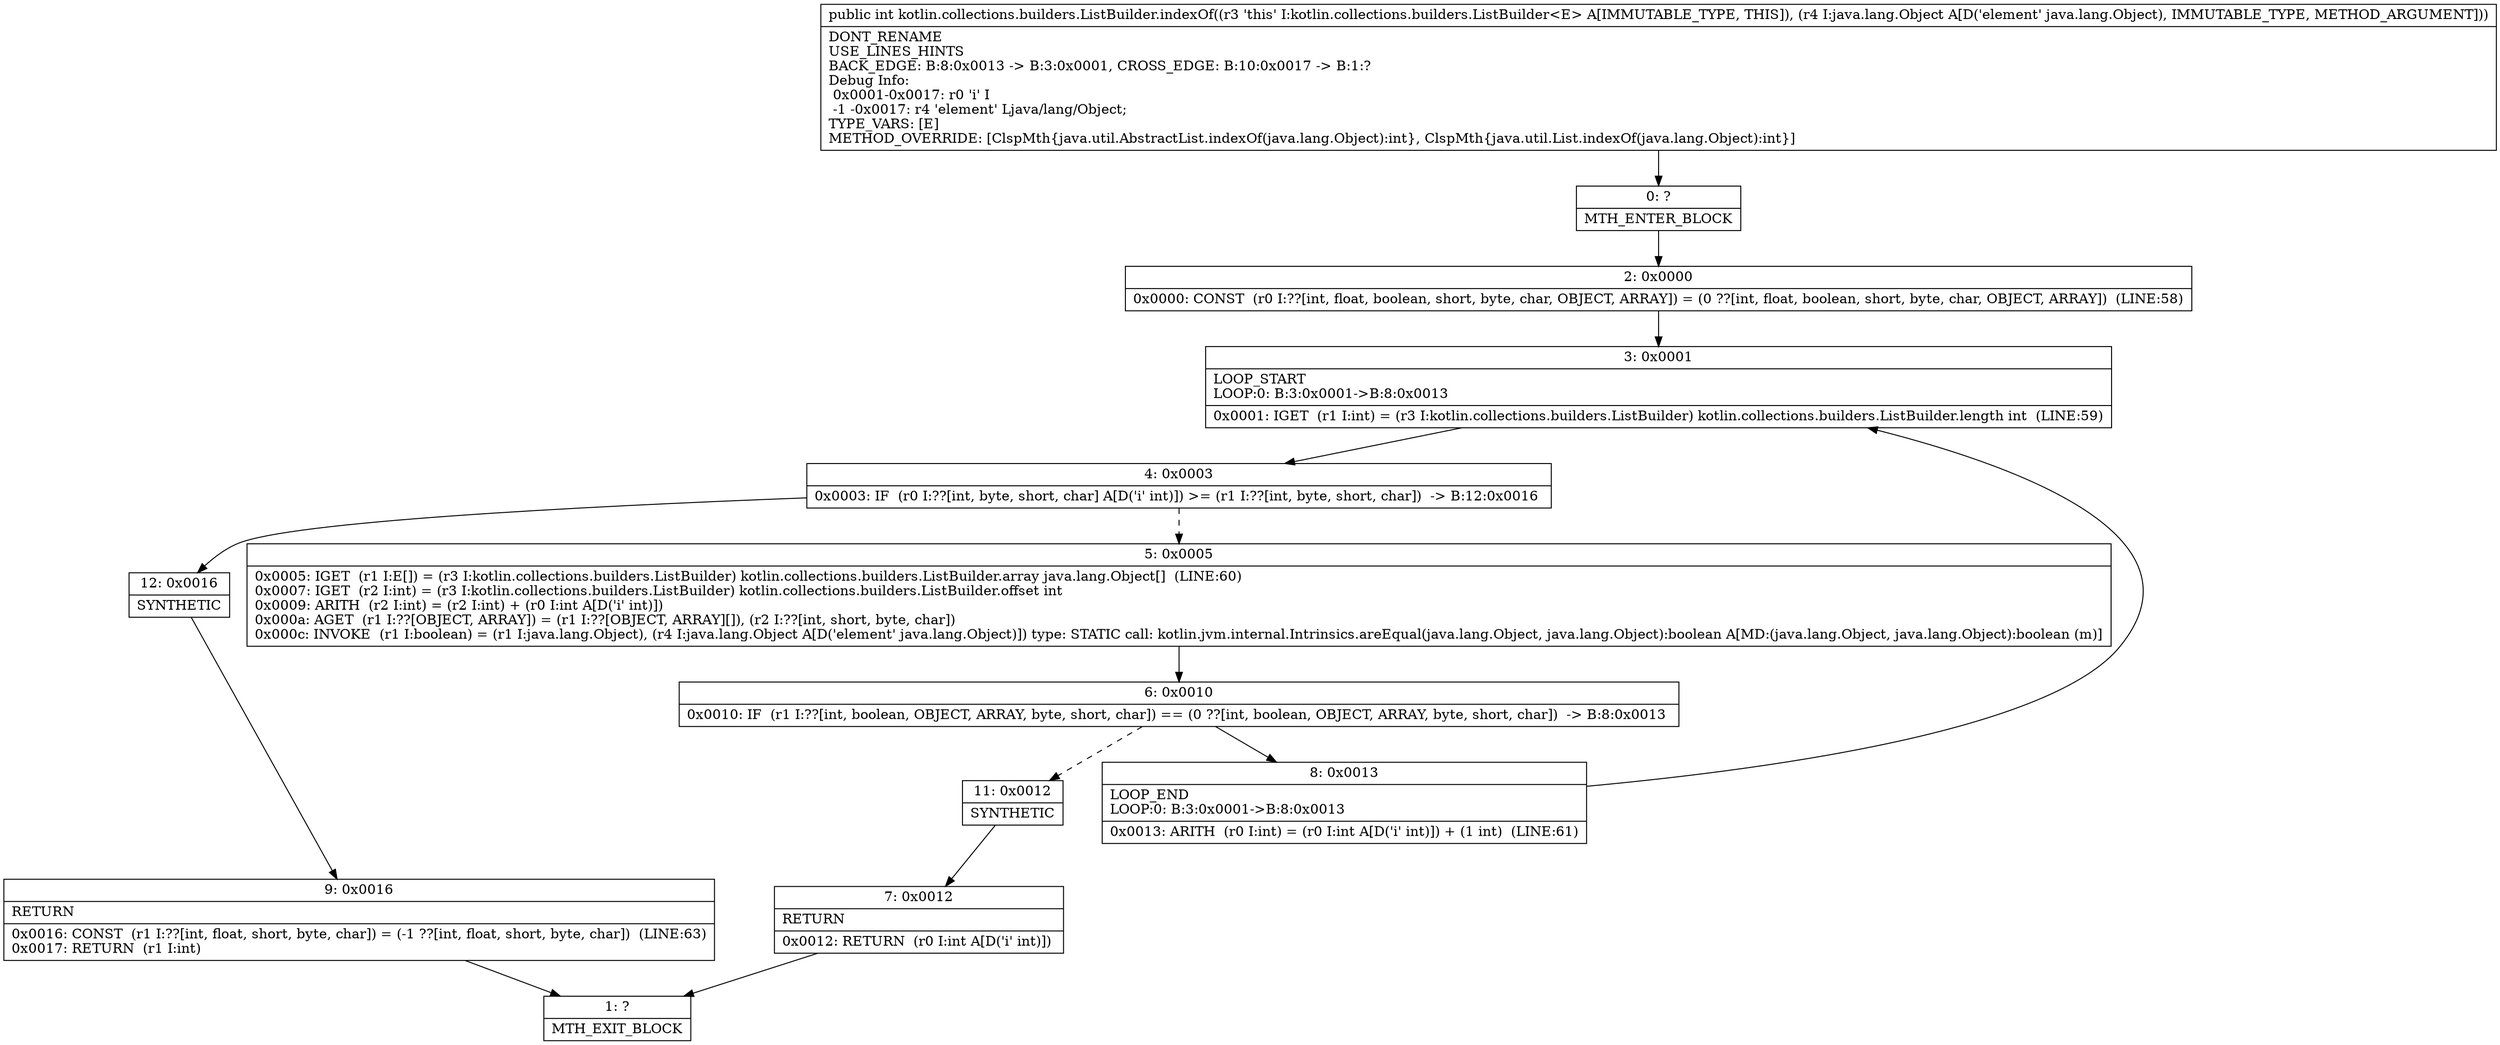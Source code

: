 digraph "CFG forkotlin.collections.builders.ListBuilder.indexOf(Ljava\/lang\/Object;)I" {
Node_0 [shape=record,label="{0\:\ ?|MTH_ENTER_BLOCK\l}"];
Node_2 [shape=record,label="{2\:\ 0x0000|0x0000: CONST  (r0 I:??[int, float, boolean, short, byte, char, OBJECT, ARRAY]) = (0 ??[int, float, boolean, short, byte, char, OBJECT, ARRAY])  (LINE:58)\l}"];
Node_3 [shape=record,label="{3\:\ 0x0001|LOOP_START\lLOOP:0: B:3:0x0001\-\>B:8:0x0013\l|0x0001: IGET  (r1 I:int) = (r3 I:kotlin.collections.builders.ListBuilder) kotlin.collections.builders.ListBuilder.length int  (LINE:59)\l}"];
Node_4 [shape=record,label="{4\:\ 0x0003|0x0003: IF  (r0 I:??[int, byte, short, char] A[D('i' int)]) \>= (r1 I:??[int, byte, short, char])  \-\> B:12:0x0016 \l}"];
Node_5 [shape=record,label="{5\:\ 0x0005|0x0005: IGET  (r1 I:E[]) = (r3 I:kotlin.collections.builders.ListBuilder) kotlin.collections.builders.ListBuilder.array java.lang.Object[]  (LINE:60)\l0x0007: IGET  (r2 I:int) = (r3 I:kotlin.collections.builders.ListBuilder) kotlin.collections.builders.ListBuilder.offset int \l0x0009: ARITH  (r2 I:int) = (r2 I:int) + (r0 I:int A[D('i' int)]) \l0x000a: AGET  (r1 I:??[OBJECT, ARRAY]) = (r1 I:??[OBJECT, ARRAY][]), (r2 I:??[int, short, byte, char]) \l0x000c: INVOKE  (r1 I:boolean) = (r1 I:java.lang.Object), (r4 I:java.lang.Object A[D('element' java.lang.Object)]) type: STATIC call: kotlin.jvm.internal.Intrinsics.areEqual(java.lang.Object, java.lang.Object):boolean A[MD:(java.lang.Object, java.lang.Object):boolean (m)]\l}"];
Node_6 [shape=record,label="{6\:\ 0x0010|0x0010: IF  (r1 I:??[int, boolean, OBJECT, ARRAY, byte, short, char]) == (0 ??[int, boolean, OBJECT, ARRAY, byte, short, char])  \-\> B:8:0x0013 \l}"];
Node_8 [shape=record,label="{8\:\ 0x0013|LOOP_END\lLOOP:0: B:3:0x0001\-\>B:8:0x0013\l|0x0013: ARITH  (r0 I:int) = (r0 I:int A[D('i' int)]) + (1 int)  (LINE:61)\l}"];
Node_11 [shape=record,label="{11\:\ 0x0012|SYNTHETIC\l}"];
Node_7 [shape=record,label="{7\:\ 0x0012|RETURN\l|0x0012: RETURN  (r0 I:int A[D('i' int)]) \l}"];
Node_1 [shape=record,label="{1\:\ ?|MTH_EXIT_BLOCK\l}"];
Node_12 [shape=record,label="{12\:\ 0x0016|SYNTHETIC\l}"];
Node_9 [shape=record,label="{9\:\ 0x0016|RETURN\l|0x0016: CONST  (r1 I:??[int, float, short, byte, char]) = (\-1 ??[int, float, short, byte, char])  (LINE:63)\l0x0017: RETURN  (r1 I:int) \l}"];
MethodNode[shape=record,label="{public int kotlin.collections.builders.ListBuilder.indexOf((r3 'this' I:kotlin.collections.builders.ListBuilder\<E\> A[IMMUTABLE_TYPE, THIS]), (r4 I:java.lang.Object A[D('element' java.lang.Object), IMMUTABLE_TYPE, METHOD_ARGUMENT]))  | DONT_RENAME\lUSE_LINES_HINTS\lBACK_EDGE: B:8:0x0013 \-\> B:3:0x0001, CROSS_EDGE: B:10:0x0017 \-\> B:1:?\lDebug Info:\l  0x0001\-0x0017: r0 'i' I\l  \-1 \-0x0017: r4 'element' Ljava\/lang\/Object;\lTYPE_VARS: [E]\lMETHOD_OVERRIDE: [ClspMth\{java.util.AbstractList.indexOf(java.lang.Object):int\}, ClspMth\{java.util.List.indexOf(java.lang.Object):int\}]\l}"];
MethodNode -> Node_0;Node_0 -> Node_2;
Node_2 -> Node_3;
Node_3 -> Node_4;
Node_4 -> Node_5[style=dashed];
Node_4 -> Node_12;
Node_5 -> Node_6;
Node_6 -> Node_8;
Node_6 -> Node_11[style=dashed];
Node_8 -> Node_3;
Node_11 -> Node_7;
Node_7 -> Node_1;
Node_12 -> Node_9;
Node_9 -> Node_1;
}

